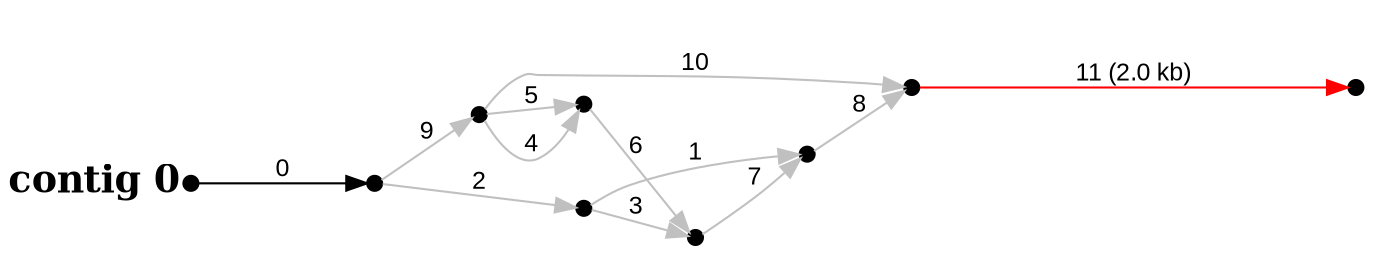 digraph G {

node [width=0.1,height=0.1,fontsize=10,shape=point];
edge [fontsize=12,penwidth=1,arrowsize=1,fontname=Arial];
margin=1.0;
rankdir=LR;
labeljust=l;
margin=0;

subgraph cluster0 {
color=white;
0 -> 1 [minlen=2,color=black,label="0",taillabel="contig 0",labelangle=180,weight=10000,labeldistance=5,labelfontsize=18,labelfontname="Times-Bold"];
1 -> 2 [minlen=1,color=gray,label="2"];
1 -> 6 [minlen=1,color=gray,label="9"];
2 -> 4 [minlen=1,color=gray,label="3"];
2 -> 5 [minlen=1,color=gray,label="1"];
3 -> 4 [minlen=1,color=gray,label="6"];
4 -> 5 [minlen=1,color=gray,label="7"];
5 -> 7 [minlen=1,color=gray,label="8"];
6 -> 3 [minlen=1,color=gray,label="4"];
6 -> 3 [minlen=1,color=gray,label="5"];
6 -> 7 [minlen=1,color=gray,label="10"];
7 -> 8 [minlen=4,color=red,label="11 (2.0 kb)"];
}

}
#done
